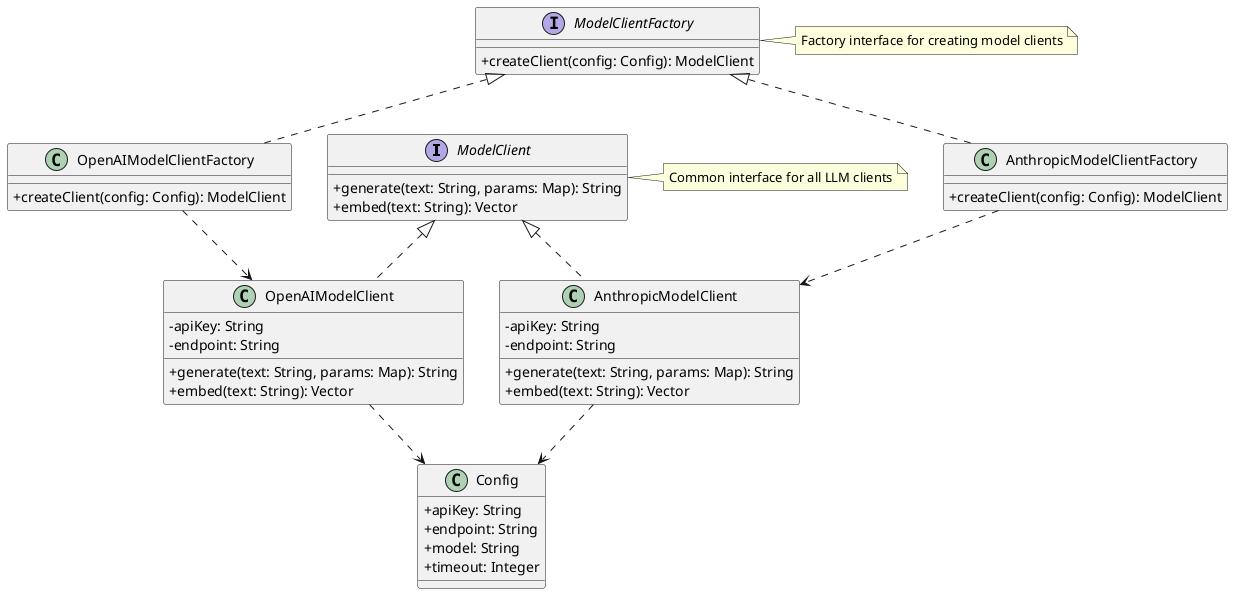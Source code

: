 @startuml
skinparam classAttributeIconSize 0

interface ModelClient {
  +generate(text: String, params: Map): String
  +embed(text: String): Vector
}

interface ModelClientFactory {
  +createClient(config: Config): ModelClient
}

class OpenAIModelClient {
  -apiKey: String
  -endpoint: String
  +generate(text: String, params: Map): String
  +embed(text: String): Vector
}

class AnthropicModelClient {
  -apiKey: String
  -endpoint: String
  +generate(text: String, params: Map): String
  +embed(text: String): Vector
}

class OpenAIModelClientFactory {
  +createClient(config: Config): ModelClient
}

class AnthropicModelClientFactory {
  +createClient(config: Config): ModelClient
}

class Config {
  +apiKey: String
  +endpoint: String
  +model: String
  +timeout: Integer
}

ModelClient <|.. OpenAIModelClient
ModelClient <|.. AnthropicModelClient
ModelClientFactory <|.. OpenAIModelClientFactory
ModelClientFactory <|.. AnthropicModelClientFactory
OpenAIModelClientFactory ..> OpenAIModelClient
AnthropicModelClientFactory ..> AnthropicModelClient
OpenAIModelClient ..> Config
AnthropicModelClient ..> Config

note right of ModelClient
  Common interface for all LLM clients
end note

note right of ModelClientFactory
  Factory interface for creating model clients
end note

@enduml 
